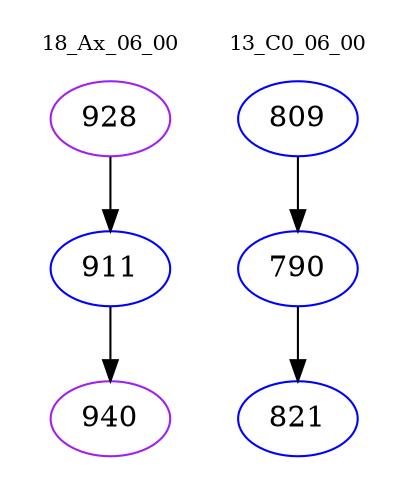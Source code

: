 digraph{
subgraph cluster_0 {
color = white
label = "18_Ax_06_00";
fontsize=10;
T0_928 [label="928", color="purple"]
T0_928 -> T0_911 [color="black"]
T0_911 [label="911", color="blue"]
T0_911 -> T0_940 [color="black"]
T0_940 [label="940", color="purple"]
}
subgraph cluster_1 {
color = white
label = "13_C0_06_00";
fontsize=10;
T1_809 [label="809", color="blue"]
T1_809 -> T1_790 [color="black"]
T1_790 [label="790", color="blue"]
T1_790 -> T1_821 [color="black"]
T1_821 [label="821", color="blue"]
}
}
